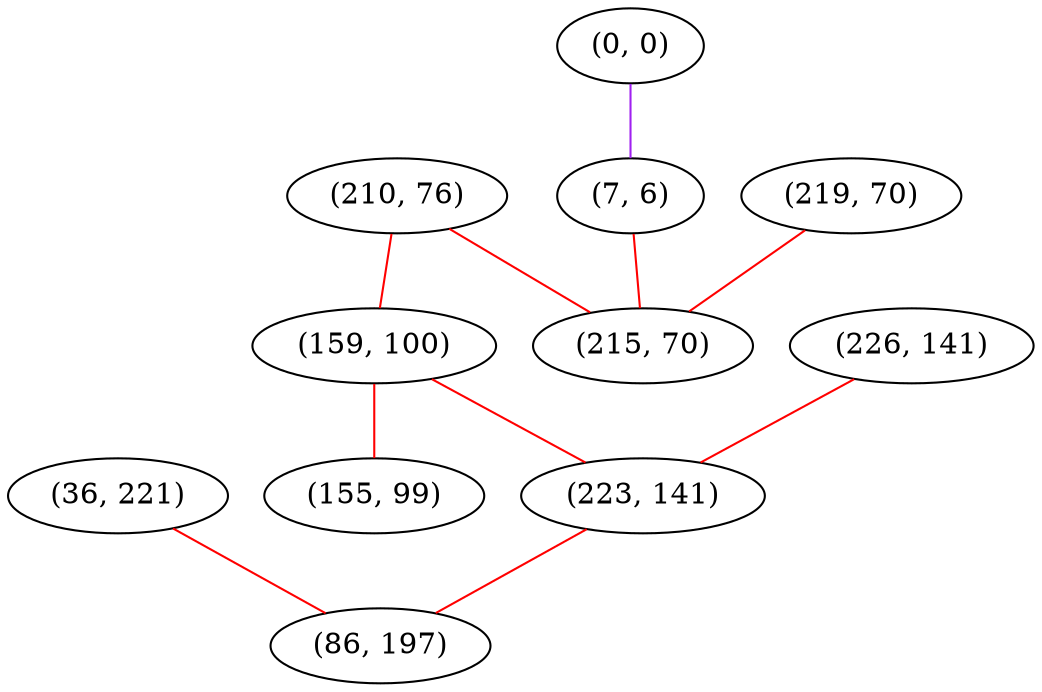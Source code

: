 graph "" {
"(36, 221)";
"(0, 0)";
"(210, 76)";
"(159, 100)";
"(7, 6)";
"(219, 70)";
"(226, 141)";
"(223, 141)";
"(86, 197)";
"(215, 70)";
"(155, 99)";
"(36, 221)" -- "(86, 197)"  [color=red, key=0, weight=1];
"(0, 0)" -- "(7, 6)"  [color=purple, key=0, weight=4];
"(210, 76)" -- "(159, 100)"  [color=red, key=0, weight=1];
"(210, 76)" -- "(215, 70)"  [color=red, key=0, weight=1];
"(159, 100)" -- "(223, 141)"  [color=red, key=0, weight=1];
"(159, 100)" -- "(155, 99)"  [color=red, key=0, weight=1];
"(7, 6)" -- "(215, 70)"  [color=red, key=0, weight=1];
"(219, 70)" -- "(215, 70)"  [color=red, key=0, weight=1];
"(226, 141)" -- "(223, 141)"  [color=red, key=0, weight=1];
"(223, 141)" -- "(86, 197)"  [color=red, key=0, weight=1];
}
